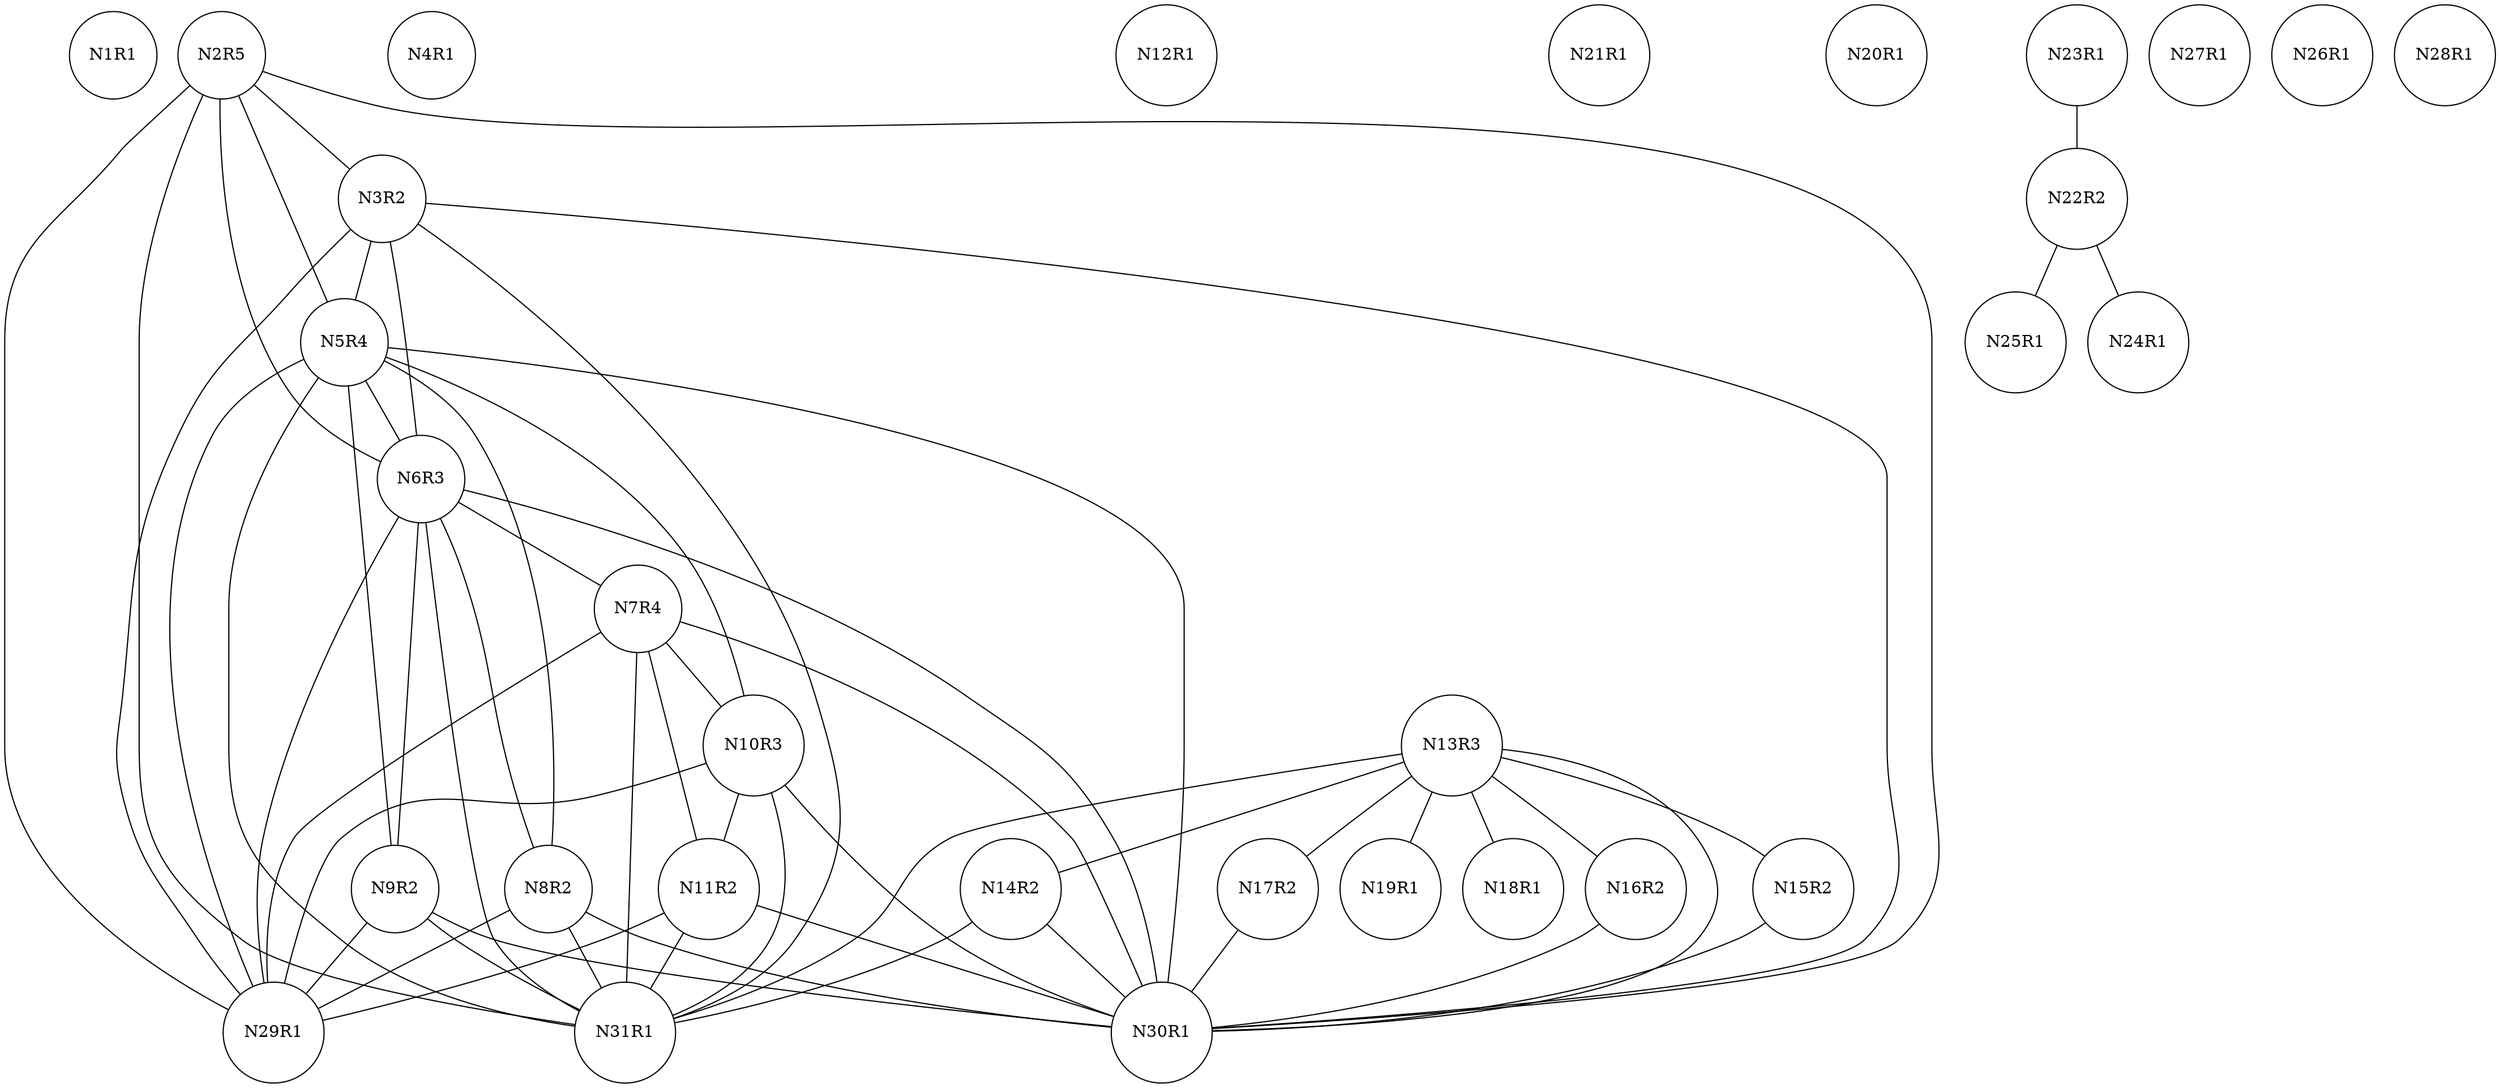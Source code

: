 graph ig {
    node [shape = circle];
    N1R1;
    N2R5;
    N3R2;
    N4R1;
    N5R4;
    N6R3;
    N7R4;
    N8R2;
    N9R2;
    N10R3;
    N11R2;
    N12R1;
    N13R3;
    N14R2;
    N15R2;
    N17R2;
    N16R2;
    N19R1;
    N18R1;
    N21R1;
    N20R1;
    N23R1;
    N22R2;
    N25R1;
    N24R1;
    N27R1;
    N26R1;
    N29R1;
    N28R1;
    N31R1;
    N30R1;
    N2R5 -- N3R2;
    N2R5 -- N6R3;
    N2R5 -- N5R4;
    N2R5 -- N29R1;
    N2R5 -- N31R1;
    N2R5 -- N30R1;
    N3R2 -- N6R3;
    N3R2 -- N5R4;
    N3R2 -- N29R1;
    N3R2 -- N31R1;
    N3R2 -- N30R1;
    N5R4 -- N10R3;
    N5R4 -- N9R2;
    N5R4 -- N8R2;
    N5R4 -- N6R3;
    N5R4 -- N29R1;
    N5R4 -- N31R1;
    N5R4 -- N30R1;
    N6R3 -- N7R4;
    N6R3 -- N9R2;
    N6R3 -- N8R2;
    N6R3 -- N29R1;
    N6R3 -- N31R1;
    N6R3 -- N30R1;
    N7R4 -- N11R2;
    N7R4 -- N10R3;
    N7R4 -- N29R1;
    N7R4 -- N30R1;
    N7R4 -- N31R1;
    N8R2 -- N29R1;
    N8R2 -- N31R1;
    N8R2 -- N30R1;
    N9R2 -- N29R1;
    N9R2 -- N30R1;
    N9R2 -- N31R1;
    N10R3 -- N11R2;
    N10R3 -- N29R1;
    N10R3 -- N30R1;
    N10R3 -- N31R1;
    N11R2 -- N29R1;
    N11R2 -- N30R1;
    N11R2 -- N31R1;
    N13R3 -- N19R1;
    N13R3 -- N18R1;
    N13R3 -- N17R2;
    N13R3 -- N16R2;
    N13R3 -- N15R2;
    N13R3 -- N31R1;
    N13R3 -- N30R1;
    N13R3 -- N14R2;
    N14R2 -- N31R1;
    N14R2 -- N30R1;
    N15R2 -- N30R1;
    N17R2 -- N30R1;
    N16R2 -- N30R1;
    N23R1 -- N22R2;
    N22R2 -- N25R1;
    N22R2 -- N24R1;
}

